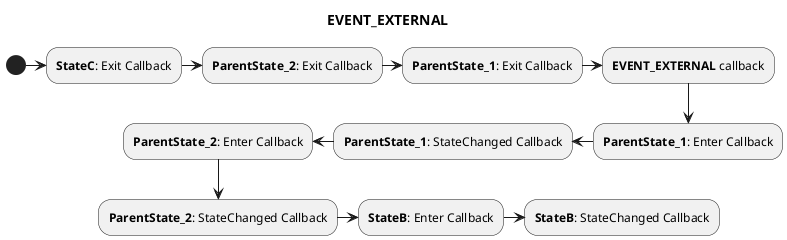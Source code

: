 @startuml
title EVENT_EXTERNAL

(*) -right-> "**StateC**: Exit Callback"
-right-> "**ParentState_2**: Exit Callback"
-right-> "**ParentState_1**: Exit Callback"
-right-> "**EVENT_EXTERNAL** callback"
--> "**ParentState_1**: Enter Callback"
-left-> "**ParentState_1**: StateChanged Callback"
-left-> "**ParentState_2**: Enter Callback"
--> "**ParentState_2**: StateChanged Callback"
-right-> "**StateB**: Enter Callback"
-right-> "**StateB**: StateChanged Callback"

@enduml
